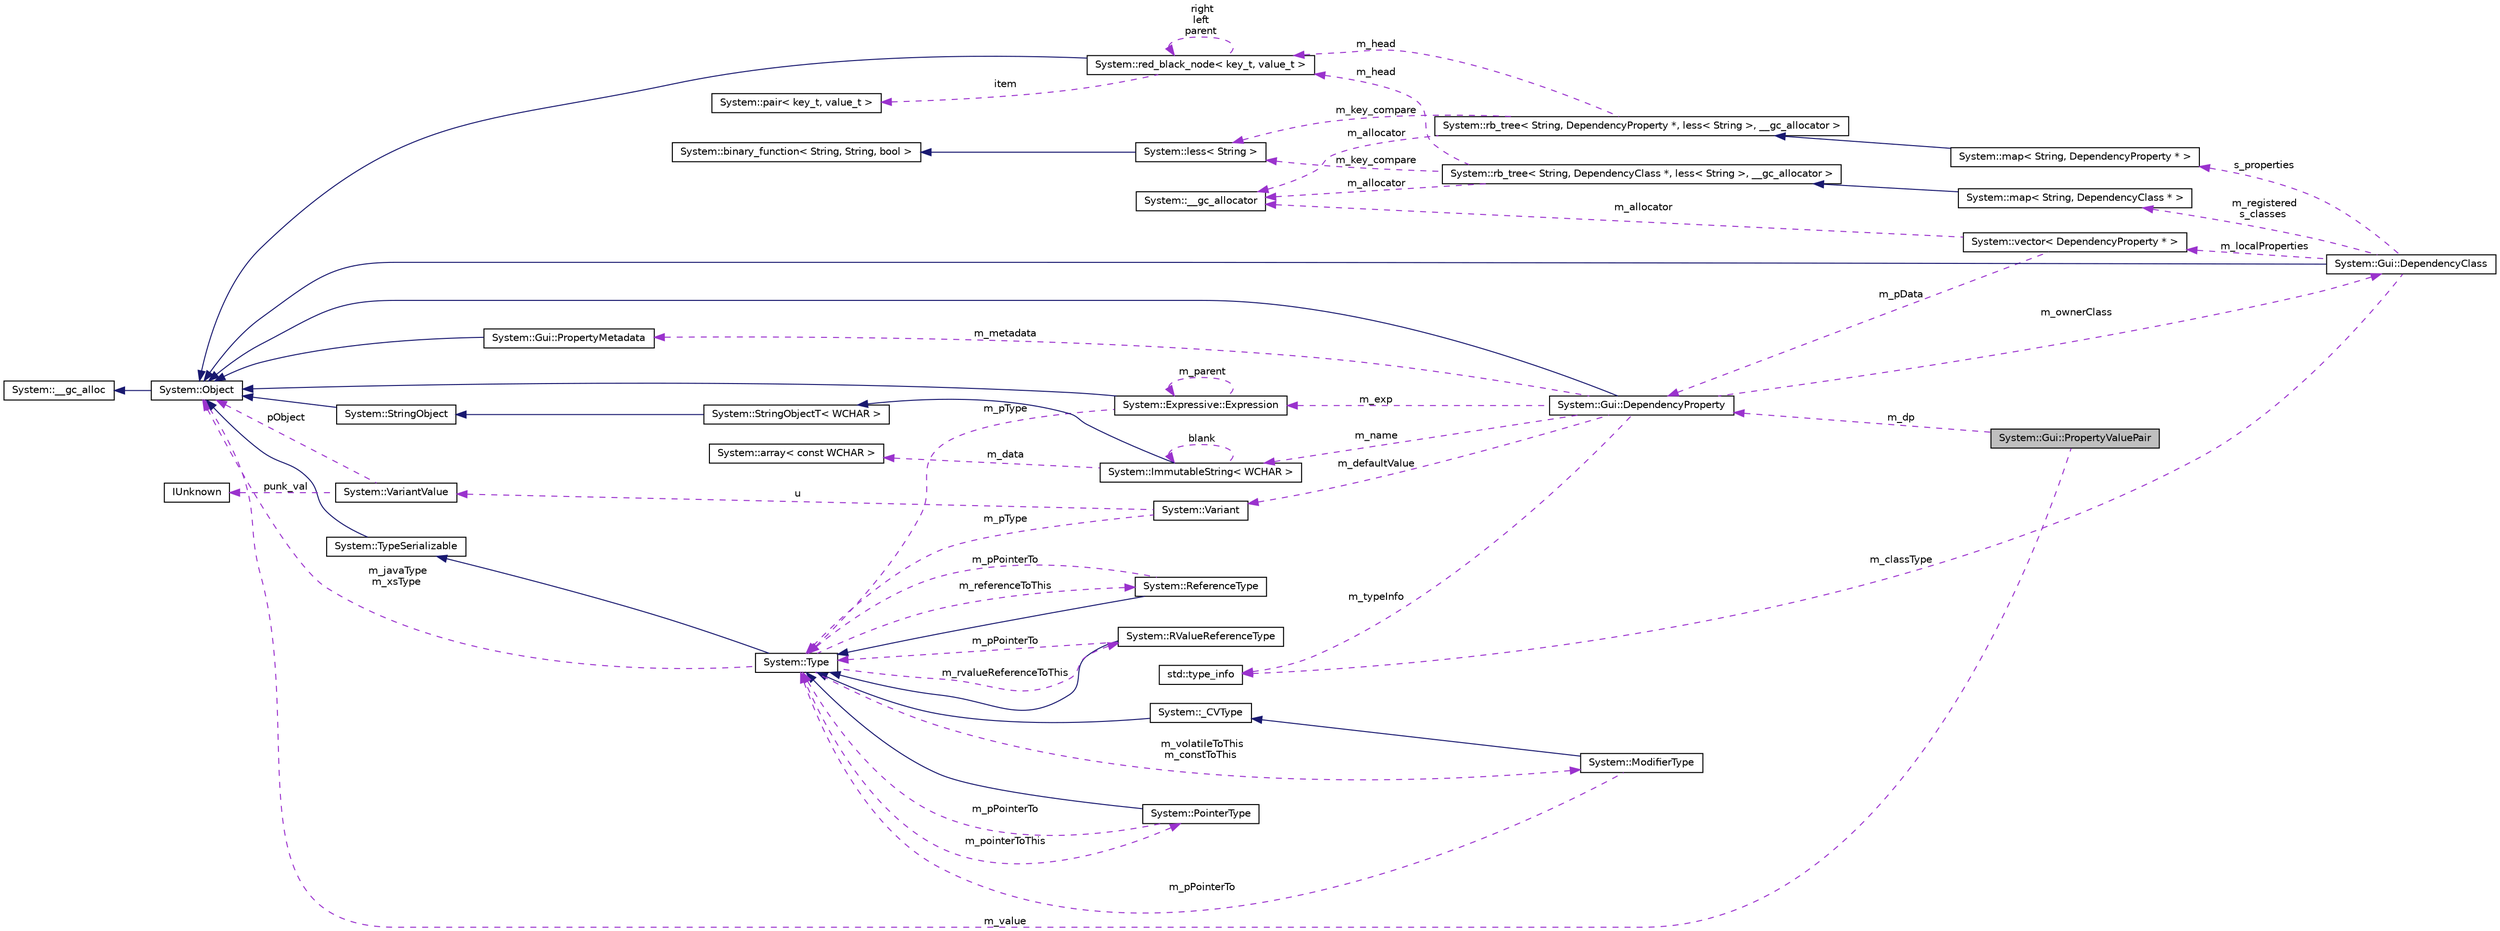 digraph G
{
  edge [fontname="Helvetica",fontsize="10",labelfontname="Helvetica",labelfontsize="10"];
  node [fontname="Helvetica",fontsize="10",shape=record];
  rankdir="LR";
  Node1 [label="System::Gui::PropertyValuePair",height=0.2,width=0.4,color="black", fillcolor="grey75", style="filled" fontcolor="black"];
  Node2 -> Node1 [dir="back",color="darkorchid3",fontsize="10",style="dashed",label=" m_dp" ,fontname="Helvetica"];
  Node2 [label="System::Gui::DependencyProperty",height=0.2,width=0.4,color="black", fillcolor="white", style="filled",URL="$class_system_1_1_gui_1_1_dependency_property.html"];
  Node3 -> Node2 [dir="back",color="midnightblue",fontsize="10",style="solid",fontname="Helvetica"];
  Node3 [label="System::Object",height=0.2,width=0.4,color="black", fillcolor="white", style="filled",URL="$class_system_1_1_object.html"];
  Node4 -> Node3 [dir="back",color="midnightblue",fontsize="10",style="solid",fontname="Helvetica"];
  Node4 [label="System::__gc_alloc",height=0.2,width=0.4,color="black", fillcolor="white", style="filled",URL="$class_system_1_1____gc__alloc.html"];
  Node5 -> Node2 [dir="back",color="darkorchid3",fontsize="10",style="dashed",label=" m_ownerClass" ,fontname="Helvetica"];
  Node5 [label="System::Gui::DependencyClass",height=0.2,width=0.4,color="black", fillcolor="white", style="filled",URL="$class_system_1_1_gui_1_1_dependency_class.html"];
  Node3 -> Node5 [dir="back",color="midnightblue",fontsize="10",style="solid",fontname="Helvetica"];
  Node6 -> Node5 [dir="back",color="darkorchid3",fontsize="10",style="dashed",label=" m_registered\ns_classes" ,fontname="Helvetica"];
  Node6 [label="System::map\< String, DependencyClass * \>",height=0.2,width=0.4,color="black", fillcolor="white", style="filled",URL="$class_system_1_1map.html"];
  Node7 -> Node6 [dir="back",color="midnightblue",fontsize="10",style="solid",fontname="Helvetica"];
  Node7 [label="System::rb_tree\< String, DependencyClass *, less\< String \>, __gc_allocator \>",height=0.2,width=0.4,color="black", fillcolor="white", style="filled",URL="$class_system_1_1rb__tree.html"];
  Node8 -> Node7 [dir="back",color="darkorchid3",fontsize="10",style="dashed",label=" m_allocator" ,fontname="Helvetica"];
  Node8 [label="System::__gc_allocator",height=0.2,width=0.4,color="black", fillcolor="white", style="filled",URL="$class_system_1_1____gc__allocator.html"];
  Node9 -> Node7 [dir="back",color="darkorchid3",fontsize="10",style="dashed",label=" m_key_compare" ,fontname="Helvetica"];
  Node9 [label="System::less\< String \>",height=0.2,width=0.4,color="black", fillcolor="white", style="filled",URL="$class_system_1_1less_3_01_string_01_4.html"];
  Node10 -> Node9 [dir="back",color="midnightblue",fontsize="10",style="solid",fontname="Helvetica"];
  Node10 [label="System::binary_function\< String, String, bool \>",height=0.2,width=0.4,color="black", fillcolor="white", style="filled",URL="$class_system_1_1binary__function.html"];
  Node11 -> Node7 [dir="back",color="darkorchid3",fontsize="10",style="dashed",label=" m_head" ,fontname="Helvetica"];
  Node11 [label="System::red_black_node\< key_t, value_t \>",height=0.2,width=0.4,color="black", fillcolor="white", style="filled",URL="$class_system_1_1red__black__node.html"];
  Node3 -> Node11 [dir="back",color="midnightblue",fontsize="10",style="solid",fontname="Helvetica"];
  Node11 -> Node11 [dir="back",color="darkorchid3",fontsize="10",style="dashed",label=" right\nleft\nparent" ,fontname="Helvetica"];
  Node12 -> Node11 [dir="back",color="darkorchid3",fontsize="10",style="dashed",label=" item" ,fontname="Helvetica"];
  Node12 [label="System::pair\< key_t, value_t \>",height=0.2,width=0.4,color="black", fillcolor="white", style="filled",URL="$class_system_1_1pair.html"];
  Node13 -> Node5 [dir="back",color="darkorchid3",fontsize="10",style="dashed",label=" m_localProperties" ,fontname="Helvetica"];
  Node13 [label="System::vector\< DependencyProperty * \>",height=0.2,width=0.4,color="black", fillcolor="white", style="filled",URL="$class_system_1_1vector.html"];
  Node2 -> Node13 [dir="back",color="darkorchid3",fontsize="10",style="dashed",label=" m_pData" ,fontname="Helvetica"];
  Node8 -> Node13 [dir="back",color="darkorchid3",fontsize="10",style="dashed",label=" m_allocator" ,fontname="Helvetica"];
  Node14 -> Node5 [dir="back",color="darkorchid3",fontsize="10",style="dashed",label=" s_properties" ,fontname="Helvetica"];
  Node14 [label="System::map\< String, DependencyProperty * \>",height=0.2,width=0.4,color="black", fillcolor="white", style="filled",URL="$class_system_1_1map.html"];
  Node15 -> Node14 [dir="back",color="midnightblue",fontsize="10",style="solid",fontname="Helvetica"];
  Node15 [label="System::rb_tree\< String, DependencyProperty *, less\< String \>, __gc_allocator \>",height=0.2,width=0.4,color="black", fillcolor="white", style="filled",URL="$class_system_1_1rb__tree.html"];
  Node8 -> Node15 [dir="back",color="darkorchid3",fontsize="10",style="dashed",label=" m_allocator" ,fontname="Helvetica"];
  Node9 -> Node15 [dir="back",color="darkorchid3",fontsize="10",style="dashed",label=" m_key_compare" ,fontname="Helvetica"];
  Node11 -> Node15 [dir="back",color="darkorchid3",fontsize="10",style="dashed",label=" m_head" ,fontname="Helvetica"];
  Node16 -> Node5 [dir="back",color="darkorchid3",fontsize="10",style="dashed",label=" m_classType" ,fontname="Helvetica"];
  Node16 [label="std::type_info",height=0.2,width=0.4,color="black", fillcolor="white", style="filled",URL="$classstd_1_1type__info.html",tooltip="Part of RTTI."];
  Node17 -> Node2 [dir="back",color="darkorchid3",fontsize="10",style="dashed",label=" m_metadata" ,fontname="Helvetica"];
  Node17 [label="System::Gui::PropertyMetadata",height=0.2,width=0.4,color="black", fillcolor="white", style="filled",URL="$class_system_1_1_gui_1_1_property_metadata.html"];
  Node3 -> Node17 [dir="back",color="midnightblue",fontsize="10",style="solid",fontname="Helvetica"];
  Node18 -> Node2 [dir="back",color="darkorchid3",fontsize="10",style="dashed",label=" m_defaultValue" ,fontname="Helvetica"];
  Node18 [label="System::Variant",height=0.2,width=0.4,color="black", fillcolor="white", style="filled",URL="$class_system_1_1_variant.html"];
  Node19 -> Node18 [dir="back",color="darkorchid3",fontsize="10",style="dashed",label=" m_pType" ,fontname="Helvetica"];
  Node19 [label="System::Type",height=0.2,width=0.4,color="black", fillcolor="white", style="filled",URL="$class_system_1_1_type.html"];
  Node20 -> Node19 [dir="back",color="midnightblue",fontsize="10",style="solid",fontname="Helvetica"];
  Node20 [label="System::TypeSerializable",height=0.2,width=0.4,color="black", fillcolor="white", style="filled",URL="$class_system_1_1_type_serializable.html"];
  Node3 -> Node20 [dir="back",color="midnightblue",fontsize="10",style="solid",fontname="Helvetica"];
  Node21 -> Node19 [dir="back",color="darkorchid3",fontsize="10",style="dashed",label=" m_pointerToThis" ,fontname="Helvetica"];
  Node21 [label="System::PointerType",height=0.2,width=0.4,color="black", fillcolor="white", style="filled",URL="$class_system_1_1_pointer_type.html"];
  Node19 -> Node21 [dir="back",color="midnightblue",fontsize="10",style="solid",fontname="Helvetica"];
  Node19 -> Node21 [dir="back",color="darkorchid3",fontsize="10",style="dashed",label=" m_pPointerTo" ,fontname="Helvetica"];
  Node22 -> Node19 [dir="back",color="darkorchid3",fontsize="10",style="dashed",label=" m_referenceToThis" ,fontname="Helvetica"];
  Node22 [label="System::ReferenceType",height=0.2,width=0.4,color="black", fillcolor="white", style="filled",URL="$class_system_1_1_reference_type.html"];
  Node19 -> Node22 [dir="back",color="midnightblue",fontsize="10",style="solid",fontname="Helvetica"];
  Node19 -> Node22 [dir="back",color="darkorchid3",fontsize="10",style="dashed",label=" m_pPointerTo" ,fontname="Helvetica"];
  Node23 -> Node19 [dir="back",color="darkorchid3",fontsize="10",style="dashed",label=" m_rvalueReferenceToThis" ,fontname="Helvetica"];
  Node23 [label="System::RValueReferenceType",height=0.2,width=0.4,color="black", fillcolor="white", style="filled",URL="$class_system_1_1_r_value_reference_type.html"];
  Node19 -> Node23 [dir="back",color="midnightblue",fontsize="10",style="solid",fontname="Helvetica"];
  Node19 -> Node23 [dir="back",color="darkorchid3",fontsize="10",style="dashed",label=" m_pPointerTo" ,fontname="Helvetica"];
  Node24 -> Node19 [dir="back",color="darkorchid3",fontsize="10",style="dashed",label=" m_volatileToThis\nm_constToThis" ,fontname="Helvetica"];
  Node24 [label="System::ModifierType",height=0.2,width=0.4,color="black", fillcolor="white", style="filled",URL="$class_system_1_1_modifier_type.html"];
  Node25 -> Node24 [dir="back",color="midnightblue",fontsize="10",style="solid",fontname="Helvetica"];
  Node25 [label="System::_CVType",height=0.2,width=0.4,color="black", fillcolor="white", style="filled",URL="$class_system_1_1___c_v_type.html"];
  Node19 -> Node25 [dir="back",color="midnightblue",fontsize="10",style="solid",fontname="Helvetica"];
  Node19 -> Node24 [dir="back",color="darkorchid3",fontsize="10",style="dashed",label=" m_pPointerTo" ,fontname="Helvetica"];
  Node3 -> Node19 [dir="back",color="darkorchid3",fontsize="10",style="dashed",label=" m_javaType\nm_xsType" ,fontname="Helvetica"];
  Node26 -> Node18 [dir="back",color="darkorchid3",fontsize="10",style="dashed",label=" u" ,fontname="Helvetica"];
  Node26 [label="System::VariantValue",height=0.2,width=0.4,color="black", fillcolor="white", style="filled",URL="$union_system_1_1_variant_value.html"];
  Node27 -> Node26 [dir="back",color="darkorchid3",fontsize="10",style="dashed",label=" punk_val" ,fontname="Helvetica"];
  Node27 [label="IUnknown",height=0.2,width=0.4,color="black", fillcolor="white", style="filled",URL="$struct_i_unknown.html"];
  Node3 -> Node26 [dir="back",color="darkorchid3",fontsize="10",style="dashed",label=" pObject" ,fontname="Helvetica"];
  Node16 -> Node2 [dir="back",color="darkorchid3",fontsize="10",style="dashed",label=" m_typeInfo" ,fontname="Helvetica"];
  Node28 -> Node2 [dir="back",color="darkorchid3",fontsize="10",style="dashed",label=" m_exp" ,fontname="Helvetica"];
  Node28 [label="System::Expressive::Expression",height=0.2,width=0.4,color="black", fillcolor="white", style="filled",URL="$class_system_1_1_expressive_1_1_expression.html"];
  Node3 -> Node28 [dir="back",color="midnightblue",fontsize="10",style="solid",fontname="Helvetica"];
  Node19 -> Node28 [dir="back",color="darkorchid3",fontsize="10",style="dashed",label=" m_pType" ,fontname="Helvetica"];
  Node28 -> Node28 [dir="back",color="darkorchid3",fontsize="10",style="dashed",label=" m_parent" ,fontname="Helvetica"];
  Node29 -> Node2 [dir="back",color="darkorchid3",fontsize="10",style="dashed",label=" m_name" ,fontname="Helvetica"];
  Node29 [label="System::ImmutableString\< WCHAR \>",height=0.2,width=0.4,color="black", fillcolor="white", style="filled",URL="$class_system_1_1_immutable_string.html"];
  Node30 -> Node29 [dir="back",color="midnightblue",fontsize="10",style="solid",fontname="Helvetica"];
  Node30 [label="System::StringObjectT\< WCHAR \>",height=0.2,width=0.4,color="black", fillcolor="white", style="filled",URL="$class_system_1_1_string_object_t.html"];
  Node31 -> Node30 [dir="back",color="midnightblue",fontsize="10",style="solid",fontname="Helvetica"];
  Node31 [label="System::StringObject",height=0.2,width=0.4,color="black", fillcolor="white", style="filled",URL="$class_system_1_1_string_object.html"];
  Node3 -> Node31 [dir="back",color="midnightblue",fontsize="10",style="solid",fontname="Helvetica"];
  Node32 -> Node29 [dir="back",color="darkorchid3",fontsize="10",style="dashed",label=" m_data" ,fontname="Helvetica"];
  Node32 [label="System::array\< const WCHAR \>",height=0.2,width=0.4,color="black", fillcolor="white", style="filled",URL="$class_system_1_1array.html"];
  Node29 -> Node29 [dir="back",color="darkorchid3",fontsize="10",style="dashed",label=" blank" ,fontname="Helvetica"];
  Node3 -> Node1 [dir="back",color="darkorchid3",fontsize="10",style="dashed",label=" m_value" ,fontname="Helvetica"];
}
